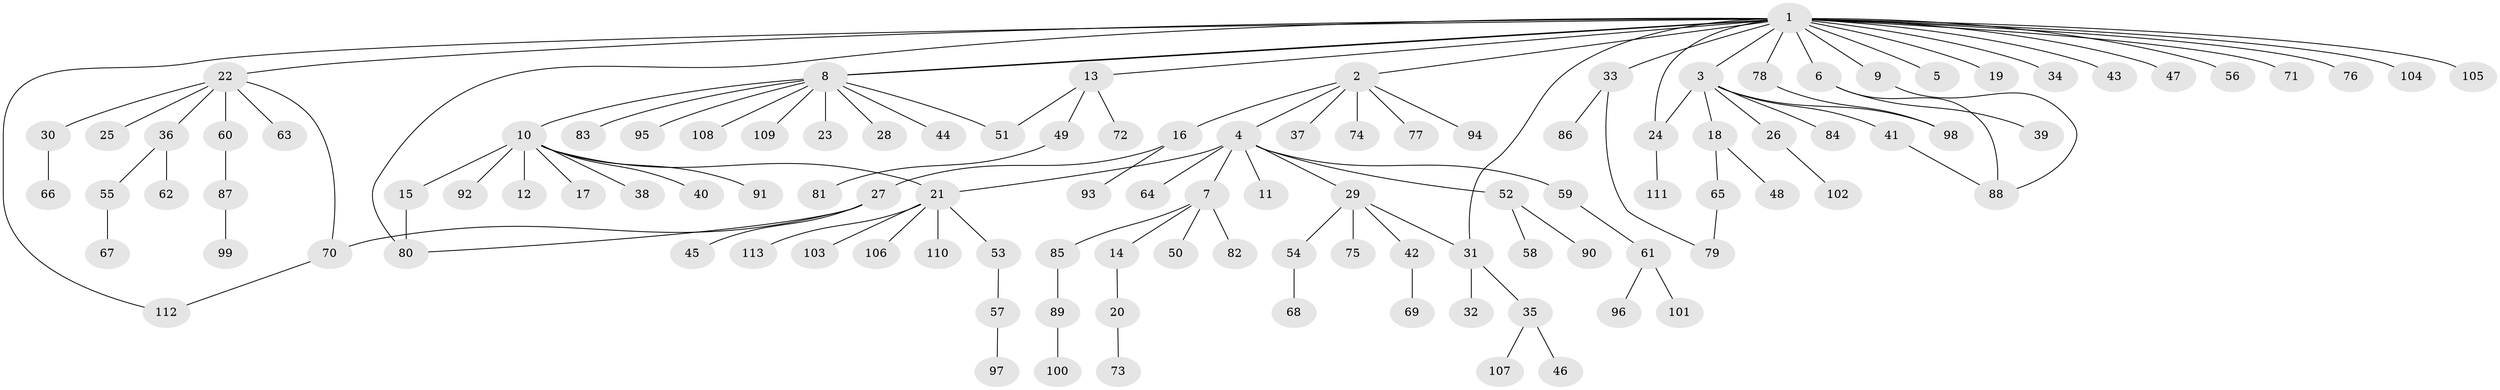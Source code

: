 // coarse degree distribution, {22: 0.0125, 6: 0.05, 7: 0.0125, 1: 0.5375, 2: 0.25, 4: 0.025, 9: 0.0125, 3: 0.0875, 8: 0.0125}
// Generated by graph-tools (version 1.1) at 2025/50/03/04/25 22:50:23]
// undirected, 113 vertices, 125 edges
graph export_dot {
  node [color=gray90,style=filled];
  1;
  2;
  3;
  4;
  5;
  6;
  7;
  8;
  9;
  10;
  11;
  12;
  13;
  14;
  15;
  16;
  17;
  18;
  19;
  20;
  21;
  22;
  23;
  24;
  25;
  26;
  27;
  28;
  29;
  30;
  31;
  32;
  33;
  34;
  35;
  36;
  37;
  38;
  39;
  40;
  41;
  42;
  43;
  44;
  45;
  46;
  47;
  48;
  49;
  50;
  51;
  52;
  53;
  54;
  55;
  56;
  57;
  58;
  59;
  60;
  61;
  62;
  63;
  64;
  65;
  66;
  67;
  68;
  69;
  70;
  71;
  72;
  73;
  74;
  75;
  76;
  77;
  78;
  79;
  80;
  81;
  82;
  83;
  84;
  85;
  86;
  87;
  88;
  89;
  90;
  91;
  92;
  93;
  94;
  95;
  96;
  97;
  98;
  99;
  100;
  101;
  102;
  103;
  104;
  105;
  106;
  107;
  108;
  109;
  110;
  111;
  112;
  113;
  1 -- 2;
  1 -- 3;
  1 -- 5;
  1 -- 6;
  1 -- 8;
  1 -- 8;
  1 -- 9;
  1 -- 13;
  1 -- 19;
  1 -- 22;
  1 -- 24;
  1 -- 31;
  1 -- 33;
  1 -- 34;
  1 -- 43;
  1 -- 47;
  1 -- 56;
  1 -- 71;
  1 -- 76;
  1 -- 78;
  1 -- 80;
  1 -- 104;
  1 -- 105;
  1 -- 112;
  2 -- 4;
  2 -- 16;
  2 -- 37;
  2 -- 74;
  2 -- 77;
  2 -- 94;
  3 -- 18;
  3 -- 24;
  3 -- 26;
  3 -- 41;
  3 -- 84;
  3 -- 98;
  4 -- 7;
  4 -- 11;
  4 -- 21;
  4 -- 29;
  4 -- 52;
  4 -- 59;
  4 -- 64;
  6 -- 39;
  6 -- 88;
  7 -- 14;
  7 -- 50;
  7 -- 82;
  7 -- 85;
  8 -- 10;
  8 -- 23;
  8 -- 28;
  8 -- 44;
  8 -- 51;
  8 -- 83;
  8 -- 95;
  8 -- 108;
  8 -- 109;
  9 -- 88;
  10 -- 12;
  10 -- 15;
  10 -- 17;
  10 -- 21;
  10 -- 38;
  10 -- 40;
  10 -- 91;
  10 -- 92;
  13 -- 49;
  13 -- 51;
  13 -- 72;
  14 -- 20;
  15 -- 80;
  16 -- 27;
  16 -- 93;
  18 -- 48;
  18 -- 65;
  20 -- 73;
  21 -- 53;
  21 -- 103;
  21 -- 106;
  21 -- 110;
  21 -- 113;
  22 -- 25;
  22 -- 30;
  22 -- 36;
  22 -- 60;
  22 -- 63;
  22 -- 70;
  24 -- 111;
  26 -- 102;
  27 -- 45;
  27 -- 70;
  27 -- 80;
  29 -- 31;
  29 -- 42;
  29 -- 54;
  29 -- 75;
  30 -- 66;
  31 -- 32;
  31 -- 35;
  33 -- 79;
  33 -- 86;
  35 -- 46;
  35 -- 107;
  36 -- 55;
  36 -- 62;
  41 -- 88;
  42 -- 69;
  49 -- 81;
  52 -- 58;
  52 -- 90;
  53 -- 57;
  54 -- 68;
  55 -- 67;
  57 -- 97;
  59 -- 61;
  60 -- 87;
  61 -- 96;
  61 -- 101;
  65 -- 79;
  70 -- 112;
  78 -- 98;
  85 -- 89;
  87 -- 99;
  89 -- 100;
}
